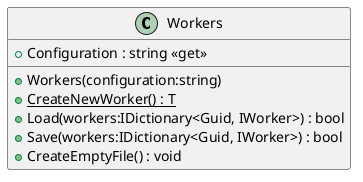 @startuml
class Workers {
    + Workers(configuration:string)
    + Configuration : string <<get>>
    + {static} CreateNewWorker() : T
    + Load(workers:IDictionary<Guid, IWorker>) : bool
    + Save(workers:IDictionary<Guid, IWorker>) : bool
    + CreateEmptyFile() : void
}
@enduml
